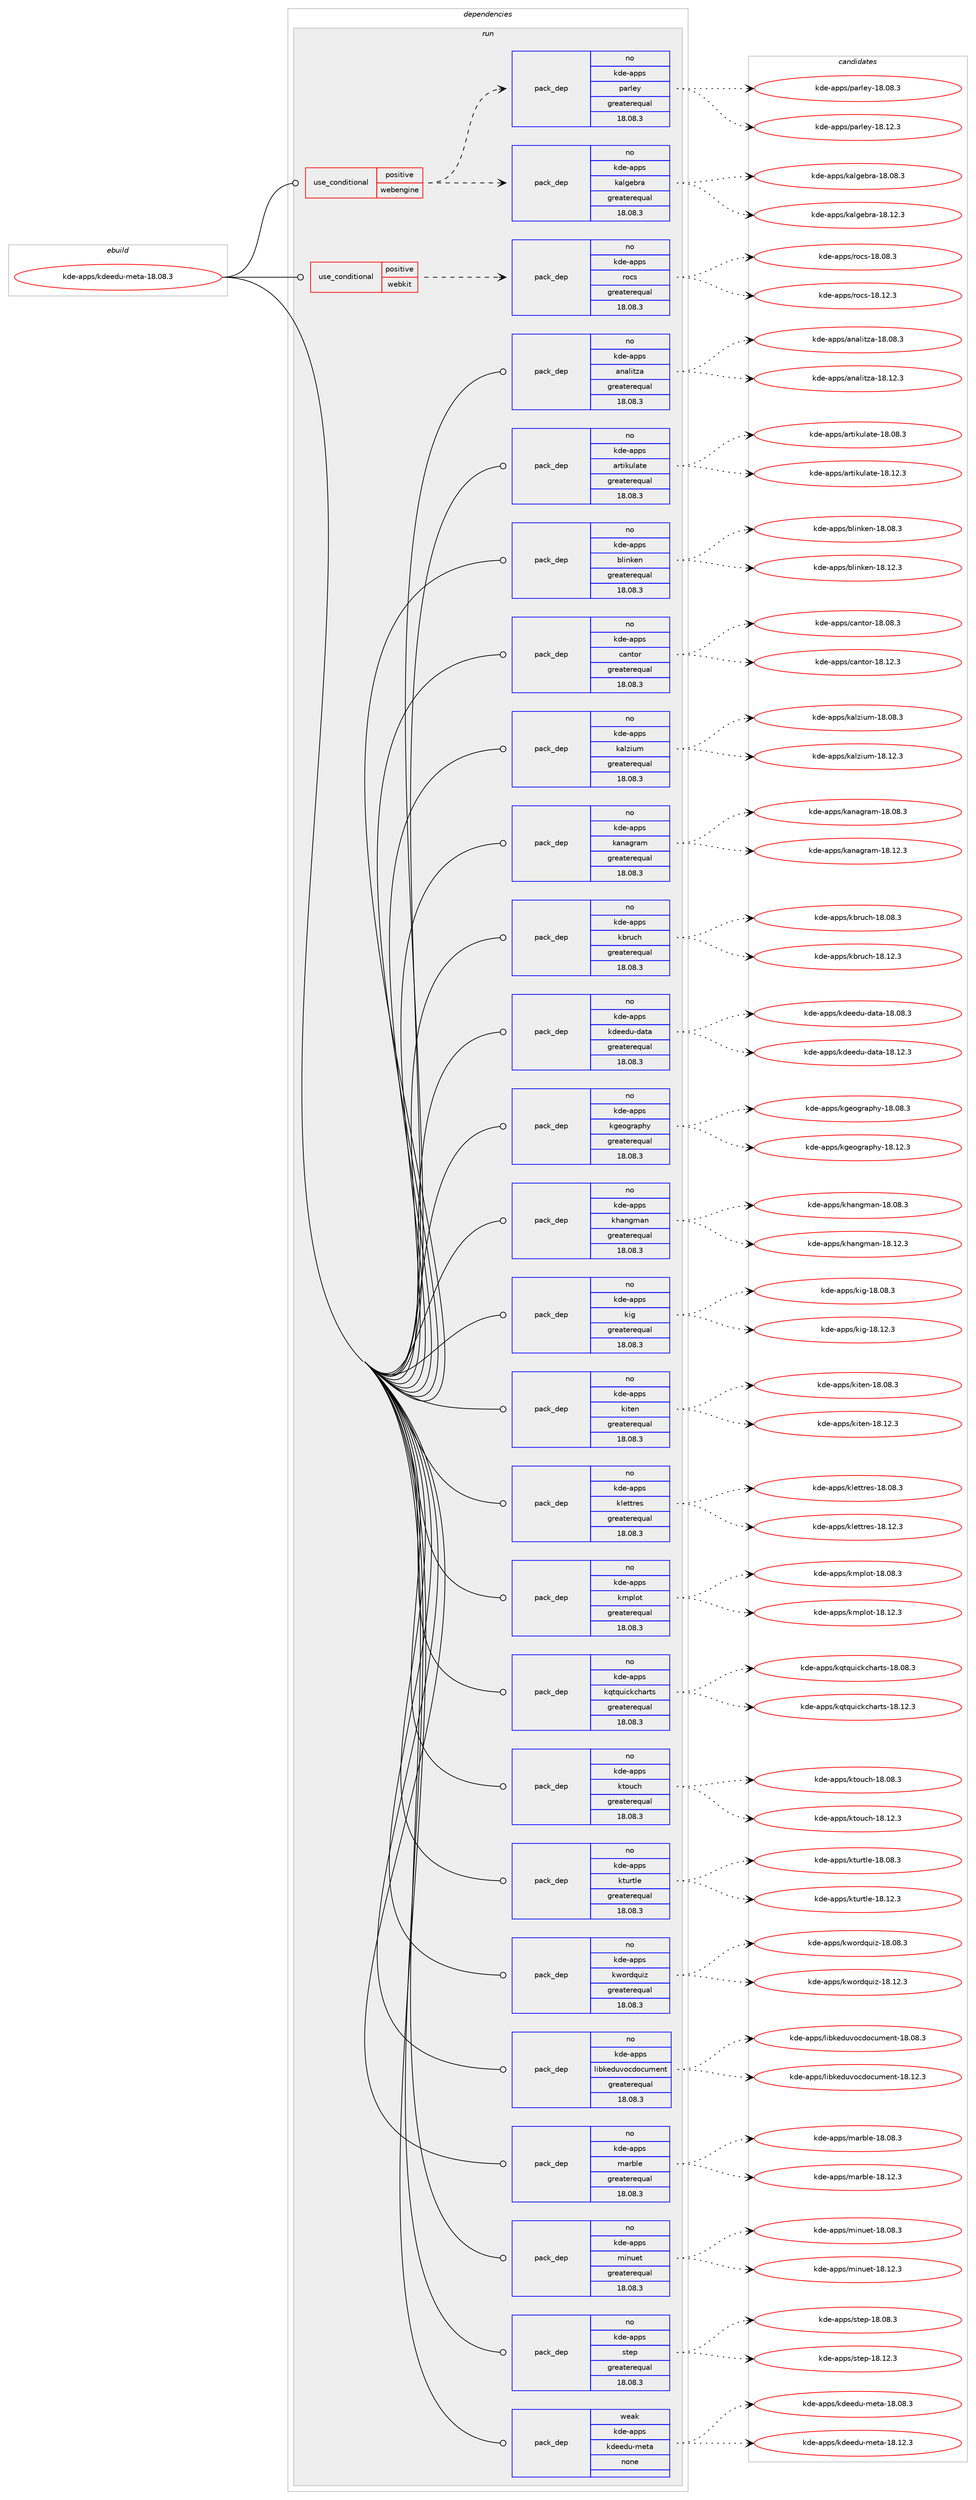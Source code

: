 digraph prolog {

# *************
# Graph options
# *************

newrank=true;
concentrate=true;
compound=true;
graph [rankdir=LR,fontname=Helvetica,fontsize=10,ranksep=1.5];#, ranksep=2.5, nodesep=0.2];
edge  [arrowhead=vee];
node  [fontname=Helvetica,fontsize=10];

# **********
# The ebuild
# **********

subgraph cluster_leftcol {
color=gray;
rank=same;
label=<<i>ebuild</i>>;
id [label="kde-apps/kdeedu-meta-18.08.3", color=red, width=4, href="../kde-apps/kdeedu-meta-18.08.3.svg"];
}

# ****************
# The dependencies
# ****************

subgraph cluster_midcol {
color=gray;
label=<<i>dependencies</i>>;
subgraph cluster_compile {
fillcolor="#eeeeee";
style=filled;
label=<<i>compile</i>>;
}
subgraph cluster_compileandrun {
fillcolor="#eeeeee";
style=filled;
label=<<i>compile and run</i>>;
}
subgraph cluster_run {
fillcolor="#eeeeee";
style=filled;
label=<<i>run</i>>;
subgraph cond428763 {
dependency1574661 [label=<<TABLE BORDER="0" CELLBORDER="1" CELLSPACING="0" CELLPADDING="4"><TR><TD ROWSPAN="3" CELLPADDING="10">use_conditional</TD></TR><TR><TD>positive</TD></TR><TR><TD>webengine</TD></TR></TABLE>>, shape=none, color=red];
subgraph pack1121461 {
dependency1574662 [label=<<TABLE BORDER="0" CELLBORDER="1" CELLSPACING="0" CELLPADDING="4" WIDTH="220"><TR><TD ROWSPAN="6" CELLPADDING="30">pack_dep</TD></TR><TR><TD WIDTH="110">no</TD></TR><TR><TD>kde-apps</TD></TR><TR><TD>kalgebra</TD></TR><TR><TD>greaterequal</TD></TR><TR><TD>18.08.3</TD></TR></TABLE>>, shape=none, color=blue];
}
dependency1574661:e -> dependency1574662:w [weight=20,style="dashed",arrowhead="vee"];
subgraph pack1121462 {
dependency1574663 [label=<<TABLE BORDER="0" CELLBORDER="1" CELLSPACING="0" CELLPADDING="4" WIDTH="220"><TR><TD ROWSPAN="6" CELLPADDING="30">pack_dep</TD></TR><TR><TD WIDTH="110">no</TD></TR><TR><TD>kde-apps</TD></TR><TR><TD>parley</TD></TR><TR><TD>greaterequal</TD></TR><TR><TD>18.08.3</TD></TR></TABLE>>, shape=none, color=blue];
}
dependency1574661:e -> dependency1574663:w [weight=20,style="dashed",arrowhead="vee"];
}
id:e -> dependency1574661:w [weight=20,style="solid",arrowhead="odot"];
subgraph cond428764 {
dependency1574664 [label=<<TABLE BORDER="0" CELLBORDER="1" CELLSPACING="0" CELLPADDING="4"><TR><TD ROWSPAN="3" CELLPADDING="10">use_conditional</TD></TR><TR><TD>positive</TD></TR><TR><TD>webkit</TD></TR></TABLE>>, shape=none, color=red];
subgraph pack1121463 {
dependency1574665 [label=<<TABLE BORDER="0" CELLBORDER="1" CELLSPACING="0" CELLPADDING="4" WIDTH="220"><TR><TD ROWSPAN="6" CELLPADDING="30">pack_dep</TD></TR><TR><TD WIDTH="110">no</TD></TR><TR><TD>kde-apps</TD></TR><TR><TD>rocs</TD></TR><TR><TD>greaterequal</TD></TR><TR><TD>18.08.3</TD></TR></TABLE>>, shape=none, color=blue];
}
dependency1574664:e -> dependency1574665:w [weight=20,style="dashed",arrowhead="vee"];
}
id:e -> dependency1574664:w [weight=20,style="solid",arrowhead="odot"];
subgraph pack1121464 {
dependency1574666 [label=<<TABLE BORDER="0" CELLBORDER="1" CELLSPACING="0" CELLPADDING="4" WIDTH="220"><TR><TD ROWSPAN="6" CELLPADDING="30">pack_dep</TD></TR><TR><TD WIDTH="110">no</TD></TR><TR><TD>kde-apps</TD></TR><TR><TD>analitza</TD></TR><TR><TD>greaterequal</TD></TR><TR><TD>18.08.3</TD></TR></TABLE>>, shape=none, color=blue];
}
id:e -> dependency1574666:w [weight=20,style="solid",arrowhead="odot"];
subgraph pack1121465 {
dependency1574667 [label=<<TABLE BORDER="0" CELLBORDER="1" CELLSPACING="0" CELLPADDING="4" WIDTH="220"><TR><TD ROWSPAN="6" CELLPADDING="30">pack_dep</TD></TR><TR><TD WIDTH="110">no</TD></TR><TR><TD>kde-apps</TD></TR><TR><TD>artikulate</TD></TR><TR><TD>greaterequal</TD></TR><TR><TD>18.08.3</TD></TR></TABLE>>, shape=none, color=blue];
}
id:e -> dependency1574667:w [weight=20,style="solid",arrowhead="odot"];
subgraph pack1121466 {
dependency1574668 [label=<<TABLE BORDER="0" CELLBORDER="1" CELLSPACING="0" CELLPADDING="4" WIDTH="220"><TR><TD ROWSPAN="6" CELLPADDING="30">pack_dep</TD></TR><TR><TD WIDTH="110">no</TD></TR><TR><TD>kde-apps</TD></TR><TR><TD>blinken</TD></TR><TR><TD>greaterequal</TD></TR><TR><TD>18.08.3</TD></TR></TABLE>>, shape=none, color=blue];
}
id:e -> dependency1574668:w [weight=20,style="solid",arrowhead="odot"];
subgraph pack1121467 {
dependency1574669 [label=<<TABLE BORDER="0" CELLBORDER="1" CELLSPACING="0" CELLPADDING="4" WIDTH="220"><TR><TD ROWSPAN="6" CELLPADDING="30">pack_dep</TD></TR><TR><TD WIDTH="110">no</TD></TR><TR><TD>kde-apps</TD></TR><TR><TD>cantor</TD></TR><TR><TD>greaterequal</TD></TR><TR><TD>18.08.3</TD></TR></TABLE>>, shape=none, color=blue];
}
id:e -> dependency1574669:w [weight=20,style="solid",arrowhead="odot"];
subgraph pack1121468 {
dependency1574670 [label=<<TABLE BORDER="0" CELLBORDER="1" CELLSPACING="0" CELLPADDING="4" WIDTH="220"><TR><TD ROWSPAN="6" CELLPADDING="30">pack_dep</TD></TR><TR><TD WIDTH="110">no</TD></TR><TR><TD>kde-apps</TD></TR><TR><TD>kalzium</TD></TR><TR><TD>greaterequal</TD></TR><TR><TD>18.08.3</TD></TR></TABLE>>, shape=none, color=blue];
}
id:e -> dependency1574670:w [weight=20,style="solid",arrowhead="odot"];
subgraph pack1121469 {
dependency1574671 [label=<<TABLE BORDER="0" CELLBORDER="1" CELLSPACING="0" CELLPADDING="4" WIDTH="220"><TR><TD ROWSPAN="6" CELLPADDING="30">pack_dep</TD></TR><TR><TD WIDTH="110">no</TD></TR><TR><TD>kde-apps</TD></TR><TR><TD>kanagram</TD></TR><TR><TD>greaterequal</TD></TR><TR><TD>18.08.3</TD></TR></TABLE>>, shape=none, color=blue];
}
id:e -> dependency1574671:w [weight=20,style="solid",arrowhead="odot"];
subgraph pack1121470 {
dependency1574672 [label=<<TABLE BORDER="0" CELLBORDER="1" CELLSPACING="0" CELLPADDING="4" WIDTH="220"><TR><TD ROWSPAN="6" CELLPADDING="30">pack_dep</TD></TR><TR><TD WIDTH="110">no</TD></TR><TR><TD>kde-apps</TD></TR><TR><TD>kbruch</TD></TR><TR><TD>greaterequal</TD></TR><TR><TD>18.08.3</TD></TR></TABLE>>, shape=none, color=blue];
}
id:e -> dependency1574672:w [weight=20,style="solid",arrowhead="odot"];
subgraph pack1121471 {
dependency1574673 [label=<<TABLE BORDER="0" CELLBORDER="1" CELLSPACING="0" CELLPADDING="4" WIDTH="220"><TR><TD ROWSPAN="6" CELLPADDING="30">pack_dep</TD></TR><TR><TD WIDTH="110">no</TD></TR><TR><TD>kde-apps</TD></TR><TR><TD>kdeedu-data</TD></TR><TR><TD>greaterequal</TD></TR><TR><TD>18.08.3</TD></TR></TABLE>>, shape=none, color=blue];
}
id:e -> dependency1574673:w [weight=20,style="solid",arrowhead="odot"];
subgraph pack1121472 {
dependency1574674 [label=<<TABLE BORDER="0" CELLBORDER="1" CELLSPACING="0" CELLPADDING="4" WIDTH="220"><TR><TD ROWSPAN="6" CELLPADDING="30">pack_dep</TD></TR><TR><TD WIDTH="110">no</TD></TR><TR><TD>kde-apps</TD></TR><TR><TD>kgeography</TD></TR><TR><TD>greaterequal</TD></TR><TR><TD>18.08.3</TD></TR></TABLE>>, shape=none, color=blue];
}
id:e -> dependency1574674:w [weight=20,style="solid",arrowhead="odot"];
subgraph pack1121473 {
dependency1574675 [label=<<TABLE BORDER="0" CELLBORDER="1" CELLSPACING="0" CELLPADDING="4" WIDTH="220"><TR><TD ROWSPAN="6" CELLPADDING="30">pack_dep</TD></TR><TR><TD WIDTH="110">no</TD></TR><TR><TD>kde-apps</TD></TR><TR><TD>khangman</TD></TR><TR><TD>greaterequal</TD></TR><TR><TD>18.08.3</TD></TR></TABLE>>, shape=none, color=blue];
}
id:e -> dependency1574675:w [weight=20,style="solid",arrowhead="odot"];
subgraph pack1121474 {
dependency1574676 [label=<<TABLE BORDER="0" CELLBORDER="1" CELLSPACING="0" CELLPADDING="4" WIDTH="220"><TR><TD ROWSPAN="6" CELLPADDING="30">pack_dep</TD></TR><TR><TD WIDTH="110">no</TD></TR><TR><TD>kde-apps</TD></TR><TR><TD>kig</TD></TR><TR><TD>greaterequal</TD></TR><TR><TD>18.08.3</TD></TR></TABLE>>, shape=none, color=blue];
}
id:e -> dependency1574676:w [weight=20,style="solid",arrowhead="odot"];
subgraph pack1121475 {
dependency1574677 [label=<<TABLE BORDER="0" CELLBORDER="1" CELLSPACING="0" CELLPADDING="4" WIDTH="220"><TR><TD ROWSPAN="6" CELLPADDING="30">pack_dep</TD></TR><TR><TD WIDTH="110">no</TD></TR><TR><TD>kde-apps</TD></TR><TR><TD>kiten</TD></TR><TR><TD>greaterequal</TD></TR><TR><TD>18.08.3</TD></TR></TABLE>>, shape=none, color=blue];
}
id:e -> dependency1574677:w [weight=20,style="solid",arrowhead="odot"];
subgraph pack1121476 {
dependency1574678 [label=<<TABLE BORDER="0" CELLBORDER="1" CELLSPACING="0" CELLPADDING="4" WIDTH="220"><TR><TD ROWSPAN="6" CELLPADDING="30">pack_dep</TD></TR><TR><TD WIDTH="110">no</TD></TR><TR><TD>kde-apps</TD></TR><TR><TD>klettres</TD></TR><TR><TD>greaterequal</TD></TR><TR><TD>18.08.3</TD></TR></TABLE>>, shape=none, color=blue];
}
id:e -> dependency1574678:w [weight=20,style="solid",arrowhead="odot"];
subgraph pack1121477 {
dependency1574679 [label=<<TABLE BORDER="0" CELLBORDER="1" CELLSPACING="0" CELLPADDING="4" WIDTH="220"><TR><TD ROWSPAN="6" CELLPADDING="30">pack_dep</TD></TR><TR><TD WIDTH="110">no</TD></TR><TR><TD>kde-apps</TD></TR><TR><TD>kmplot</TD></TR><TR><TD>greaterequal</TD></TR><TR><TD>18.08.3</TD></TR></TABLE>>, shape=none, color=blue];
}
id:e -> dependency1574679:w [weight=20,style="solid",arrowhead="odot"];
subgraph pack1121478 {
dependency1574680 [label=<<TABLE BORDER="0" CELLBORDER="1" CELLSPACING="0" CELLPADDING="4" WIDTH="220"><TR><TD ROWSPAN="6" CELLPADDING="30">pack_dep</TD></TR><TR><TD WIDTH="110">no</TD></TR><TR><TD>kde-apps</TD></TR><TR><TD>kqtquickcharts</TD></TR><TR><TD>greaterequal</TD></TR><TR><TD>18.08.3</TD></TR></TABLE>>, shape=none, color=blue];
}
id:e -> dependency1574680:w [weight=20,style="solid",arrowhead="odot"];
subgraph pack1121479 {
dependency1574681 [label=<<TABLE BORDER="0" CELLBORDER="1" CELLSPACING="0" CELLPADDING="4" WIDTH="220"><TR><TD ROWSPAN="6" CELLPADDING="30">pack_dep</TD></TR><TR><TD WIDTH="110">no</TD></TR><TR><TD>kde-apps</TD></TR><TR><TD>ktouch</TD></TR><TR><TD>greaterequal</TD></TR><TR><TD>18.08.3</TD></TR></TABLE>>, shape=none, color=blue];
}
id:e -> dependency1574681:w [weight=20,style="solid",arrowhead="odot"];
subgraph pack1121480 {
dependency1574682 [label=<<TABLE BORDER="0" CELLBORDER="1" CELLSPACING="0" CELLPADDING="4" WIDTH="220"><TR><TD ROWSPAN="6" CELLPADDING="30">pack_dep</TD></TR><TR><TD WIDTH="110">no</TD></TR><TR><TD>kde-apps</TD></TR><TR><TD>kturtle</TD></TR><TR><TD>greaterequal</TD></TR><TR><TD>18.08.3</TD></TR></TABLE>>, shape=none, color=blue];
}
id:e -> dependency1574682:w [weight=20,style="solid",arrowhead="odot"];
subgraph pack1121481 {
dependency1574683 [label=<<TABLE BORDER="0" CELLBORDER="1" CELLSPACING="0" CELLPADDING="4" WIDTH="220"><TR><TD ROWSPAN="6" CELLPADDING="30">pack_dep</TD></TR><TR><TD WIDTH="110">no</TD></TR><TR><TD>kde-apps</TD></TR><TR><TD>kwordquiz</TD></TR><TR><TD>greaterequal</TD></TR><TR><TD>18.08.3</TD></TR></TABLE>>, shape=none, color=blue];
}
id:e -> dependency1574683:w [weight=20,style="solid",arrowhead="odot"];
subgraph pack1121482 {
dependency1574684 [label=<<TABLE BORDER="0" CELLBORDER="1" CELLSPACING="0" CELLPADDING="4" WIDTH="220"><TR><TD ROWSPAN="6" CELLPADDING="30">pack_dep</TD></TR><TR><TD WIDTH="110">no</TD></TR><TR><TD>kde-apps</TD></TR><TR><TD>libkeduvocdocument</TD></TR><TR><TD>greaterequal</TD></TR><TR><TD>18.08.3</TD></TR></TABLE>>, shape=none, color=blue];
}
id:e -> dependency1574684:w [weight=20,style="solid",arrowhead="odot"];
subgraph pack1121483 {
dependency1574685 [label=<<TABLE BORDER="0" CELLBORDER="1" CELLSPACING="0" CELLPADDING="4" WIDTH="220"><TR><TD ROWSPAN="6" CELLPADDING="30">pack_dep</TD></TR><TR><TD WIDTH="110">no</TD></TR><TR><TD>kde-apps</TD></TR><TR><TD>marble</TD></TR><TR><TD>greaterequal</TD></TR><TR><TD>18.08.3</TD></TR></TABLE>>, shape=none, color=blue];
}
id:e -> dependency1574685:w [weight=20,style="solid",arrowhead="odot"];
subgraph pack1121484 {
dependency1574686 [label=<<TABLE BORDER="0" CELLBORDER="1" CELLSPACING="0" CELLPADDING="4" WIDTH="220"><TR><TD ROWSPAN="6" CELLPADDING="30">pack_dep</TD></TR><TR><TD WIDTH="110">no</TD></TR><TR><TD>kde-apps</TD></TR><TR><TD>minuet</TD></TR><TR><TD>greaterequal</TD></TR><TR><TD>18.08.3</TD></TR></TABLE>>, shape=none, color=blue];
}
id:e -> dependency1574686:w [weight=20,style="solid",arrowhead="odot"];
subgraph pack1121485 {
dependency1574687 [label=<<TABLE BORDER="0" CELLBORDER="1" CELLSPACING="0" CELLPADDING="4" WIDTH="220"><TR><TD ROWSPAN="6" CELLPADDING="30">pack_dep</TD></TR><TR><TD WIDTH="110">no</TD></TR><TR><TD>kde-apps</TD></TR><TR><TD>step</TD></TR><TR><TD>greaterequal</TD></TR><TR><TD>18.08.3</TD></TR></TABLE>>, shape=none, color=blue];
}
id:e -> dependency1574687:w [weight=20,style="solid",arrowhead="odot"];
subgraph pack1121486 {
dependency1574688 [label=<<TABLE BORDER="0" CELLBORDER="1" CELLSPACING="0" CELLPADDING="4" WIDTH="220"><TR><TD ROWSPAN="6" CELLPADDING="30">pack_dep</TD></TR><TR><TD WIDTH="110">weak</TD></TR><TR><TD>kde-apps</TD></TR><TR><TD>kdeedu-meta</TD></TR><TR><TD>none</TD></TR><TR><TD></TD></TR></TABLE>>, shape=none, color=blue];
}
id:e -> dependency1574688:w [weight=20,style="solid",arrowhead="odot"];
}
}

# **************
# The candidates
# **************

subgraph cluster_choices {
rank=same;
color=gray;
label=<<i>candidates</i>>;

subgraph choice1121461 {
color=black;
nodesep=1;
choice1071001014597112112115471079710810310198114974549564648564651 [label="kde-apps/kalgebra-18.08.3", color=red, width=4,href="../kde-apps/kalgebra-18.08.3.svg"];
choice1071001014597112112115471079710810310198114974549564649504651 [label="kde-apps/kalgebra-18.12.3", color=red, width=4,href="../kde-apps/kalgebra-18.12.3.svg"];
dependency1574662:e -> choice1071001014597112112115471079710810310198114974549564648564651:w [style=dotted,weight="100"];
dependency1574662:e -> choice1071001014597112112115471079710810310198114974549564649504651:w [style=dotted,weight="100"];
}
subgraph choice1121462 {
color=black;
nodesep=1;
choice107100101459711211211547112971141081011214549564648564651 [label="kde-apps/parley-18.08.3", color=red, width=4,href="../kde-apps/parley-18.08.3.svg"];
choice107100101459711211211547112971141081011214549564649504651 [label="kde-apps/parley-18.12.3", color=red, width=4,href="../kde-apps/parley-18.12.3.svg"];
dependency1574663:e -> choice107100101459711211211547112971141081011214549564648564651:w [style=dotted,weight="100"];
dependency1574663:e -> choice107100101459711211211547112971141081011214549564649504651:w [style=dotted,weight="100"];
}
subgraph choice1121463 {
color=black;
nodesep=1;
choice107100101459711211211547114111991154549564648564651 [label="kde-apps/rocs-18.08.3", color=red, width=4,href="../kde-apps/rocs-18.08.3.svg"];
choice107100101459711211211547114111991154549564649504651 [label="kde-apps/rocs-18.12.3", color=red, width=4,href="../kde-apps/rocs-18.12.3.svg"];
dependency1574665:e -> choice107100101459711211211547114111991154549564648564651:w [style=dotted,weight="100"];
dependency1574665:e -> choice107100101459711211211547114111991154549564649504651:w [style=dotted,weight="100"];
}
subgraph choice1121464 {
color=black;
nodesep=1;
choice1071001014597112112115479711097108105116122974549564648564651 [label="kde-apps/analitza-18.08.3", color=red, width=4,href="../kde-apps/analitza-18.08.3.svg"];
choice1071001014597112112115479711097108105116122974549564649504651 [label="kde-apps/analitza-18.12.3", color=red, width=4,href="../kde-apps/analitza-18.12.3.svg"];
dependency1574666:e -> choice1071001014597112112115479711097108105116122974549564648564651:w [style=dotted,weight="100"];
dependency1574666:e -> choice1071001014597112112115479711097108105116122974549564649504651:w [style=dotted,weight="100"];
}
subgraph choice1121465 {
color=black;
nodesep=1;
choice10710010145971121121154797114116105107117108971161014549564648564651 [label="kde-apps/artikulate-18.08.3", color=red, width=4,href="../kde-apps/artikulate-18.08.3.svg"];
choice10710010145971121121154797114116105107117108971161014549564649504651 [label="kde-apps/artikulate-18.12.3", color=red, width=4,href="../kde-apps/artikulate-18.12.3.svg"];
dependency1574667:e -> choice10710010145971121121154797114116105107117108971161014549564648564651:w [style=dotted,weight="100"];
dependency1574667:e -> choice10710010145971121121154797114116105107117108971161014549564649504651:w [style=dotted,weight="100"];
}
subgraph choice1121466 {
color=black;
nodesep=1;
choice107100101459711211211547981081051101071011104549564648564651 [label="kde-apps/blinken-18.08.3", color=red, width=4,href="../kde-apps/blinken-18.08.3.svg"];
choice107100101459711211211547981081051101071011104549564649504651 [label="kde-apps/blinken-18.12.3", color=red, width=4,href="../kde-apps/blinken-18.12.3.svg"];
dependency1574668:e -> choice107100101459711211211547981081051101071011104549564648564651:w [style=dotted,weight="100"];
dependency1574668:e -> choice107100101459711211211547981081051101071011104549564649504651:w [style=dotted,weight="100"];
}
subgraph choice1121467 {
color=black;
nodesep=1;
choice10710010145971121121154799971101161111144549564648564651 [label="kde-apps/cantor-18.08.3", color=red, width=4,href="../kde-apps/cantor-18.08.3.svg"];
choice10710010145971121121154799971101161111144549564649504651 [label="kde-apps/cantor-18.12.3", color=red, width=4,href="../kde-apps/cantor-18.12.3.svg"];
dependency1574669:e -> choice10710010145971121121154799971101161111144549564648564651:w [style=dotted,weight="100"];
dependency1574669:e -> choice10710010145971121121154799971101161111144549564649504651:w [style=dotted,weight="100"];
}
subgraph choice1121468 {
color=black;
nodesep=1;
choice107100101459711211211547107971081221051171094549564648564651 [label="kde-apps/kalzium-18.08.3", color=red, width=4,href="../kde-apps/kalzium-18.08.3.svg"];
choice107100101459711211211547107971081221051171094549564649504651 [label="kde-apps/kalzium-18.12.3", color=red, width=4,href="../kde-apps/kalzium-18.12.3.svg"];
dependency1574670:e -> choice107100101459711211211547107971081221051171094549564648564651:w [style=dotted,weight="100"];
dependency1574670:e -> choice107100101459711211211547107971081221051171094549564649504651:w [style=dotted,weight="100"];
}
subgraph choice1121469 {
color=black;
nodesep=1;
choice1071001014597112112115471079711097103114971094549564648564651 [label="kde-apps/kanagram-18.08.3", color=red, width=4,href="../kde-apps/kanagram-18.08.3.svg"];
choice1071001014597112112115471079711097103114971094549564649504651 [label="kde-apps/kanagram-18.12.3", color=red, width=4,href="../kde-apps/kanagram-18.12.3.svg"];
dependency1574671:e -> choice1071001014597112112115471079711097103114971094549564648564651:w [style=dotted,weight="100"];
dependency1574671:e -> choice1071001014597112112115471079711097103114971094549564649504651:w [style=dotted,weight="100"];
}
subgraph choice1121470 {
color=black;
nodesep=1;
choice10710010145971121121154710798114117991044549564648564651 [label="kde-apps/kbruch-18.08.3", color=red, width=4,href="../kde-apps/kbruch-18.08.3.svg"];
choice10710010145971121121154710798114117991044549564649504651 [label="kde-apps/kbruch-18.12.3", color=red, width=4,href="../kde-apps/kbruch-18.12.3.svg"];
dependency1574672:e -> choice10710010145971121121154710798114117991044549564648564651:w [style=dotted,weight="100"];
dependency1574672:e -> choice10710010145971121121154710798114117991044549564649504651:w [style=dotted,weight="100"];
}
subgraph choice1121471 {
color=black;
nodesep=1;
choice1071001014597112112115471071001011011001174510097116974549564648564651 [label="kde-apps/kdeedu-data-18.08.3", color=red, width=4,href="../kde-apps/kdeedu-data-18.08.3.svg"];
choice1071001014597112112115471071001011011001174510097116974549564649504651 [label="kde-apps/kdeedu-data-18.12.3", color=red, width=4,href="../kde-apps/kdeedu-data-18.12.3.svg"];
dependency1574673:e -> choice1071001014597112112115471071001011011001174510097116974549564648564651:w [style=dotted,weight="100"];
dependency1574673:e -> choice1071001014597112112115471071001011011001174510097116974549564649504651:w [style=dotted,weight="100"];
}
subgraph choice1121472 {
color=black;
nodesep=1;
choice107100101459711211211547107103101111103114971121041214549564648564651 [label="kde-apps/kgeography-18.08.3", color=red, width=4,href="../kde-apps/kgeography-18.08.3.svg"];
choice107100101459711211211547107103101111103114971121041214549564649504651 [label="kde-apps/kgeography-18.12.3", color=red, width=4,href="../kde-apps/kgeography-18.12.3.svg"];
dependency1574674:e -> choice107100101459711211211547107103101111103114971121041214549564648564651:w [style=dotted,weight="100"];
dependency1574674:e -> choice107100101459711211211547107103101111103114971121041214549564649504651:w [style=dotted,weight="100"];
}
subgraph choice1121473 {
color=black;
nodesep=1;
choice10710010145971121121154710710497110103109971104549564648564651 [label="kde-apps/khangman-18.08.3", color=red, width=4,href="../kde-apps/khangman-18.08.3.svg"];
choice10710010145971121121154710710497110103109971104549564649504651 [label="kde-apps/khangman-18.12.3", color=red, width=4,href="../kde-apps/khangman-18.12.3.svg"];
dependency1574675:e -> choice10710010145971121121154710710497110103109971104549564648564651:w [style=dotted,weight="100"];
dependency1574675:e -> choice10710010145971121121154710710497110103109971104549564649504651:w [style=dotted,weight="100"];
}
subgraph choice1121474 {
color=black;
nodesep=1;
choice1071001014597112112115471071051034549564648564651 [label="kde-apps/kig-18.08.3", color=red, width=4,href="../kde-apps/kig-18.08.3.svg"];
choice1071001014597112112115471071051034549564649504651 [label="kde-apps/kig-18.12.3", color=red, width=4,href="../kde-apps/kig-18.12.3.svg"];
dependency1574676:e -> choice1071001014597112112115471071051034549564648564651:w [style=dotted,weight="100"];
dependency1574676:e -> choice1071001014597112112115471071051034549564649504651:w [style=dotted,weight="100"];
}
subgraph choice1121475 {
color=black;
nodesep=1;
choice1071001014597112112115471071051161011104549564648564651 [label="kde-apps/kiten-18.08.3", color=red, width=4,href="../kde-apps/kiten-18.08.3.svg"];
choice1071001014597112112115471071051161011104549564649504651 [label="kde-apps/kiten-18.12.3", color=red, width=4,href="../kde-apps/kiten-18.12.3.svg"];
dependency1574677:e -> choice1071001014597112112115471071051161011104549564648564651:w [style=dotted,weight="100"];
dependency1574677:e -> choice1071001014597112112115471071051161011104549564649504651:w [style=dotted,weight="100"];
}
subgraph choice1121476 {
color=black;
nodesep=1;
choice1071001014597112112115471071081011161161141011154549564648564651 [label="kde-apps/klettres-18.08.3", color=red, width=4,href="../kde-apps/klettres-18.08.3.svg"];
choice1071001014597112112115471071081011161161141011154549564649504651 [label="kde-apps/klettres-18.12.3", color=red, width=4,href="../kde-apps/klettres-18.12.3.svg"];
dependency1574678:e -> choice1071001014597112112115471071081011161161141011154549564648564651:w [style=dotted,weight="100"];
dependency1574678:e -> choice1071001014597112112115471071081011161161141011154549564649504651:w [style=dotted,weight="100"];
}
subgraph choice1121477 {
color=black;
nodesep=1;
choice1071001014597112112115471071091121081111164549564648564651 [label="kde-apps/kmplot-18.08.3", color=red, width=4,href="../kde-apps/kmplot-18.08.3.svg"];
choice1071001014597112112115471071091121081111164549564649504651 [label="kde-apps/kmplot-18.12.3", color=red, width=4,href="../kde-apps/kmplot-18.12.3.svg"];
dependency1574679:e -> choice1071001014597112112115471071091121081111164549564648564651:w [style=dotted,weight="100"];
dependency1574679:e -> choice1071001014597112112115471071091121081111164549564649504651:w [style=dotted,weight="100"];
}
subgraph choice1121478 {
color=black;
nodesep=1;
choice1071001014597112112115471071131161131171059910799104971141161154549564648564651 [label="kde-apps/kqtquickcharts-18.08.3", color=red, width=4,href="../kde-apps/kqtquickcharts-18.08.3.svg"];
choice1071001014597112112115471071131161131171059910799104971141161154549564649504651 [label="kde-apps/kqtquickcharts-18.12.3", color=red, width=4,href="../kde-apps/kqtquickcharts-18.12.3.svg"];
dependency1574680:e -> choice1071001014597112112115471071131161131171059910799104971141161154549564648564651:w [style=dotted,weight="100"];
dependency1574680:e -> choice1071001014597112112115471071131161131171059910799104971141161154549564649504651:w [style=dotted,weight="100"];
}
subgraph choice1121479 {
color=black;
nodesep=1;
choice107100101459711211211547107116111117991044549564648564651 [label="kde-apps/ktouch-18.08.3", color=red, width=4,href="../kde-apps/ktouch-18.08.3.svg"];
choice107100101459711211211547107116111117991044549564649504651 [label="kde-apps/ktouch-18.12.3", color=red, width=4,href="../kde-apps/ktouch-18.12.3.svg"];
dependency1574681:e -> choice107100101459711211211547107116111117991044549564648564651:w [style=dotted,weight="100"];
dependency1574681:e -> choice107100101459711211211547107116111117991044549564649504651:w [style=dotted,weight="100"];
}
subgraph choice1121480 {
color=black;
nodesep=1;
choice1071001014597112112115471071161171141161081014549564648564651 [label="kde-apps/kturtle-18.08.3", color=red, width=4,href="../kde-apps/kturtle-18.08.3.svg"];
choice1071001014597112112115471071161171141161081014549564649504651 [label="kde-apps/kturtle-18.12.3", color=red, width=4,href="../kde-apps/kturtle-18.12.3.svg"];
dependency1574682:e -> choice1071001014597112112115471071161171141161081014549564648564651:w [style=dotted,weight="100"];
dependency1574682:e -> choice1071001014597112112115471071161171141161081014549564649504651:w [style=dotted,weight="100"];
}
subgraph choice1121481 {
color=black;
nodesep=1;
choice1071001014597112112115471071191111141001131171051224549564648564651 [label="kde-apps/kwordquiz-18.08.3", color=red, width=4,href="../kde-apps/kwordquiz-18.08.3.svg"];
choice1071001014597112112115471071191111141001131171051224549564649504651 [label="kde-apps/kwordquiz-18.12.3", color=red, width=4,href="../kde-apps/kwordquiz-18.12.3.svg"];
dependency1574683:e -> choice1071001014597112112115471071191111141001131171051224549564648564651:w [style=dotted,weight="100"];
dependency1574683:e -> choice1071001014597112112115471071191111141001131171051224549564649504651:w [style=dotted,weight="100"];
}
subgraph choice1121482 {
color=black;
nodesep=1;
choice1071001014597112112115471081059810710110011711811199100111991171091011101164549564648564651 [label="kde-apps/libkeduvocdocument-18.08.3", color=red, width=4,href="../kde-apps/libkeduvocdocument-18.08.3.svg"];
choice1071001014597112112115471081059810710110011711811199100111991171091011101164549564649504651 [label="kde-apps/libkeduvocdocument-18.12.3", color=red, width=4,href="../kde-apps/libkeduvocdocument-18.12.3.svg"];
dependency1574684:e -> choice1071001014597112112115471081059810710110011711811199100111991171091011101164549564648564651:w [style=dotted,weight="100"];
dependency1574684:e -> choice1071001014597112112115471081059810710110011711811199100111991171091011101164549564649504651:w [style=dotted,weight="100"];
}
subgraph choice1121483 {
color=black;
nodesep=1;
choice10710010145971121121154710997114981081014549564648564651 [label="kde-apps/marble-18.08.3", color=red, width=4,href="../kde-apps/marble-18.08.3.svg"];
choice10710010145971121121154710997114981081014549564649504651 [label="kde-apps/marble-18.12.3", color=red, width=4,href="../kde-apps/marble-18.12.3.svg"];
dependency1574685:e -> choice10710010145971121121154710997114981081014549564648564651:w [style=dotted,weight="100"];
dependency1574685:e -> choice10710010145971121121154710997114981081014549564649504651:w [style=dotted,weight="100"];
}
subgraph choice1121484 {
color=black;
nodesep=1;
choice1071001014597112112115471091051101171011164549564648564651 [label="kde-apps/minuet-18.08.3", color=red, width=4,href="../kde-apps/minuet-18.08.3.svg"];
choice1071001014597112112115471091051101171011164549564649504651 [label="kde-apps/minuet-18.12.3", color=red, width=4,href="../kde-apps/minuet-18.12.3.svg"];
dependency1574686:e -> choice1071001014597112112115471091051101171011164549564648564651:w [style=dotted,weight="100"];
dependency1574686:e -> choice1071001014597112112115471091051101171011164549564649504651:w [style=dotted,weight="100"];
}
subgraph choice1121485 {
color=black;
nodesep=1;
choice1071001014597112112115471151161011124549564648564651 [label="kde-apps/step-18.08.3", color=red, width=4,href="../kde-apps/step-18.08.3.svg"];
choice1071001014597112112115471151161011124549564649504651 [label="kde-apps/step-18.12.3", color=red, width=4,href="../kde-apps/step-18.12.3.svg"];
dependency1574687:e -> choice1071001014597112112115471151161011124549564648564651:w [style=dotted,weight="100"];
dependency1574687:e -> choice1071001014597112112115471151161011124549564649504651:w [style=dotted,weight="100"];
}
subgraph choice1121486 {
color=black;
nodesep=1;
choice10710010145971121121154710710010110110011745109101116974549564648564651 [label="kde-apps/kdeedu-meta-18.08.3", color=red, width=4,href="../kde-apps/kdeedu-meta-18.08.3.svg"];
choice10710010145971121121154710710010110110011745109101116974549564649504651 [label="kde-apps/kdeedu-meta-18.12.3", color=red, width=4,href="../kde-apps/kdeedu-meta-18.12.3.svg"];
dependency1574688:e -> choice10710010145971121121154710710010110110011745109101116974549564648564651:w [style=dotted,weight="100"];
dependency1574688:e -> choice10710010145971121121154710710010110110011745109101116974549564649504651:w [style=dotted,weight="100"];
}
}

}
